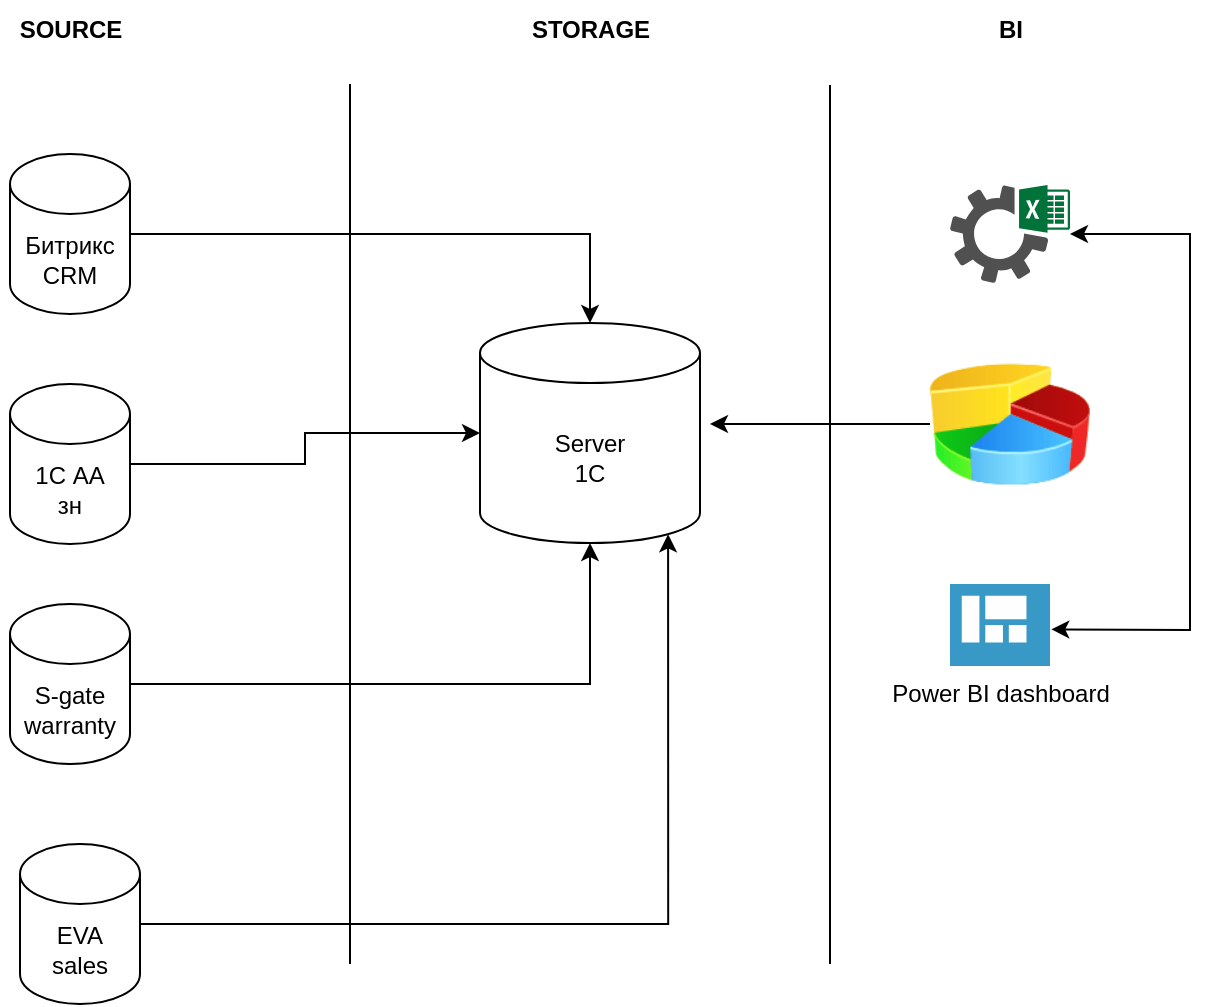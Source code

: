 <mxfile version="21.8.1" type="github">
  <diagram name="Страница — 1" id="gYUM-hIDIAx276U46wet">
    <mxGraphModel dx="794" dy="464" grid="1" gridSize="10" guides="1" tooltips="1" connect="1" arrows="1" fold="1" page="1" pageScale="1" pageWidth="827" pageHeight="1169" math="0" shadow="0">
      <root>
        <mxCell id="0" />
        <mxCell id="1" parent="0" />
        <mxCell id="c7UrGmr0j77cQybt0sbC-1" value="Server&lt;br&gt;1C" style="shape=cylinder3;whiteSpace=wrap;html=1;boundedLbl=1;backgroundOutline=1;size=15;" vertex="1" parent="1">
          <mxGeometry x="425" y="199.5" width="110" height="110" as="geometry" />
        </mxCell>
        <mxCell id="c7UrGmr0j77cQybt0sbC-10" value="&lt;b&gt;BI&lt;/b&gt;" style="text;html=1;align=center;verticalAlign=middle;resizable=0;points=[];autosize=1;strokeColor=none;fillColor=none;" vertex="1" parent="1">
          <mxGeometry x="670" y="38" width="40" height="30" as="geometry" />
        </mxCell>
        <mxCell id="c7UrGmr0j77cQybt0sbC-11" value="" style="sketch=0;pointerEvents=1;shadow=0;dashed=0;html=1;strokeColor=none;fillColor=#505050;labelPosition=center;verticalLabelPosition=bottom;verticalAlign=top;outlineConnect=0;align=center;shape=mxgraph.office.sites.excel_services;" vertex="1" parent="1">
          <mxGeometry x="660" y="130.5" width="60" height="49" as="geometry" />
        </mxCell>
        <mxCell id="c7UrGmr0j77cQybt0sbC-12" value="&lt;b&gt;STORAGE&lt;/b&gt;" style="text;html=1;align=center;verticalAlign=middle;resizable=0;points=[];autosize=1;strokeColor=none;fillColor=none;" vertex="1" parent="1">
          <mxGeometry x="440" y="38" width="80" height="30" as="geometry" />
        </mxCell>
        <mxCell id="c7UrGmr0j77cQybt0sbC-13" value="" style="endArrow=none;html=1;rounded=0;" edge="1" parent="1">
          <mxGeometry width="50" height="50" relative="1" as="geometry">
            <mxPoint x="600" y="520" as="sourcePoint" />
            <mxPoint x="600" y="80.5" as="targetPoint" />
          </mxGeometry>
        </mxCell>
        <mxCell id="c7UrGmr0j77cQybt0sbC-14" value="" style="endArrow=none;html=1;rounded=0;" edge="1" parent="1">
          <mxGeometry width="50" height="50" relative="1" as="geometry">
            <mxPoint x="360" y="520" as="sourcePoint" />
            <mxPoint x="360" y="80" as="targetPoint" />
          </mxGeometry>
        </mxCell>
        <mxCell id="c7UrGmr0j77cQybt0sbC-16" value="Битрикс&lt;br&gt;CRM" style="shape=cylinder3;whiteSpace=wrap;html=1;boundedLbl=1;backgroundOutline=1;size=15;" vertex="1" parent="1">
          <mxGeometry x="190" y="115" width="60" height="80" as="geometry" />
        </mxCell>
        <mxCell id="c7UrGmr0j77cQybt0sbC-17" value="1C АА&lt;br&gt;зн" style="shape=cylinder3;whiteSpace=wrap;html=1;boundedLbl=1;backgroundOutline=1;size=15;" vertex="1" parent="1">
          <mxGeometry x="190" y="230" width="60" height="80" as="geometry" />
        </mxCell>
        <mxCell id="c7UrGmr0j77cQybt0sbC-18" value="&lt;b&gt;SOURCE&lt;/b&gt;" style="text;html=1;align=center;verticalAlign=middle;resizable=0;points=[];autosize=1;strokeColor=none;fillColor=none;" vertex="1" parent="1">
          <mxGeometry x="185" y="38" width="70" height="30" as="geometry" />
        </mxCell>
        <mxCell id="c7UrGmr0j77cQybt0sbC-19" value="S-gate&lt;br&gt;warranty" style="shape=cylinder3;whiteSpace=wrap;html=1;boundedLbl=1;backgroundOutline=1;size=15;" vertex="1" parent="1">
          <mxGeometry x="190" y="340" width="60" height="80" as="geometry" />
        </mxCell>
        <mxCell id="c7UrGmr0j77cQybt0sbC-20" value="EVA &lt;br&gt;sales" style="shape=cylinder3;whiteSpace=wrap;html=1;boundedLbl=1;backgroundOutline=1;size=15;" vertex="1" parent="1">
          <mxGeometry x="195" y="460" width="60" height="80" as="geometry" />
        </mxCell>
        <mxCell id="c7UrGmr0j77cQybt0sbC-23" value="Power BI dashboard" style="image;sketch=0;aspect=fixed;html=1;points=[];align=center;fontSize=12;image=img/lib/mscae/Shared_Dashboard.svg;" vertex="1" parent="1">
          <mxGeometry x="660" y="330" width="50" height="41" as="geometry" />
        </mxCell>
        <mxCell id="c7UrGmr0j77cQybt0sbC-30" style="edgeStyle=orthogonalEdgeStyle;rounded=0;orthogonalLoop=1;jettySize=auto;html=1;exitX=0;exitY=0.5;exitDx=0;exitDy=0;" edge="1" parent="1" source="c7UrGmr0j77cQybt0sbC-24">
          <mxGeometry relative="1" as="geometry">
            <mxPoint x="540" y="250" as="targetPoint" />
          </mxGeometry>
        </mxCell>
        <mxCell id="c7UrGmr0j77cQybt0sbC-24" value="" style="image;html=1;image=img/lib/clip_art/finance/Pie_Chart_128x128.png" vertex="1" parent="1">
          <mxGeometry x="650" y="210" width="80" height="80" as="geometry" />
        </mxCell>
        <mxCell id="c7UrGmr0j77cQybt0sbC-26" style="edgeStyle=orthogonalEdgeStyle;rounded=0;orthogonalLoop=1;jettySize=auto;html=1;exitX=1;exitY=0.5;exitDx=0;exitDy=0;exitPerimeter=0;entryX=0;entryY=0.5;entryDx=0;entryDy=0;entryPerimeter=0;" edge="1" parent="1" source="c7UrGmr0j77cQybt0sbC-17" target="c7UrGmr0j77cQybt0sbC-1">
          <mxGeometry relative="1" as="geometry" />
        </mxCell>
        <mxCell id="c7UrGmr0j77cQybt0sbC-27" style="edgeStyle=orthogonalEdgeStyle;rounded=0;orthogonalLoop=1;jettySize=auto;html=1;exitX=1;exitY=0.5;exitDx=0;exitDy=0;exitPerimeter=0;entryX=0.5;entryY=1;entryDx=0;entryDy=0;entryPerimeter=0;" edge="1" parent="1" source="c7UrGmr0j77cQybt0sbC-19" target="c7UrGmr0j77cQybt0sbC-1">
          <mxGeometry relative="1" as="geometry" />
        </mxCell>
        <mxCell id="c7UrGmr0j77cQybt0sbC-28" style="edgeStyle=orthogonalEdgeStyle;rounded=0;orthogonalLoop=1;jettySize=auto;html=1;exitX=1;exitY=0.5;exitDx=0;exitDy=0;exitPerimeter=0;entryX=0.855;entryY=1;entryDx=0;entryDy=-4.35;entryPerimeter=0;" edge="1" parent="1" source="c7UrGmr0j77cQybt0sbC-20" target="c7UrGmr0j77cQybt0sbC-1">
          <mxGeometry relative="1" as="geometry" />
        </mxCell>
        <mxCell id="c7UrGmr0j77cQybt0sbC-29" style="edgeStyle=orthogonalEdgeStyle;rounded=0;orthogonalLoop=1;jettySize=auto;html=1;exitX=1;exitY=0.5;exitDx=0;exitDy=0;exitPerimeter=0;entryX=0.5;entryY=0;entryDx=0;entryDy=0;entryPerimeter=0;" edge="1" parent="1" source="c7UrGmr0j77cQybt0sbC-16" target="c7UrGmr0j77cQybt0sbC-1">
          <mxGeometry relative="1" as="geometry" />
        </mxCell>
        <mxCell id="c7UrGmr0j77cQybt0sbC-32" value="" style="endArrow=classic;startArrow=classic;html=1;rounded=0;exitX=1.013;exitY=0.553;exitDx=0;exitDy=0;exitPerimeter=0;" edge="1" parent="1" source="c7UrGmr0j77cQybt0sbC-23" target="c7UrGmr0j77cQybt0sbC-11">
          <mxGeometry width="50" height="50" relative="1" as="geometry">
            <mxPoint x="440" y="250" as="sourcePoint" />
            <mxPoint x="490" y="200" as="targetPoint" />
            <Array as="points">
              <mxPoint x="780" y="353" />
              <mxPoint x="780" y="250" />
              <mxPoint x="780" y="155" />
            </Array>
          </mxGeometry>
        </mxCell>
      </root>
    </mxGraphModel>
  </diagram>
</mxfile>
